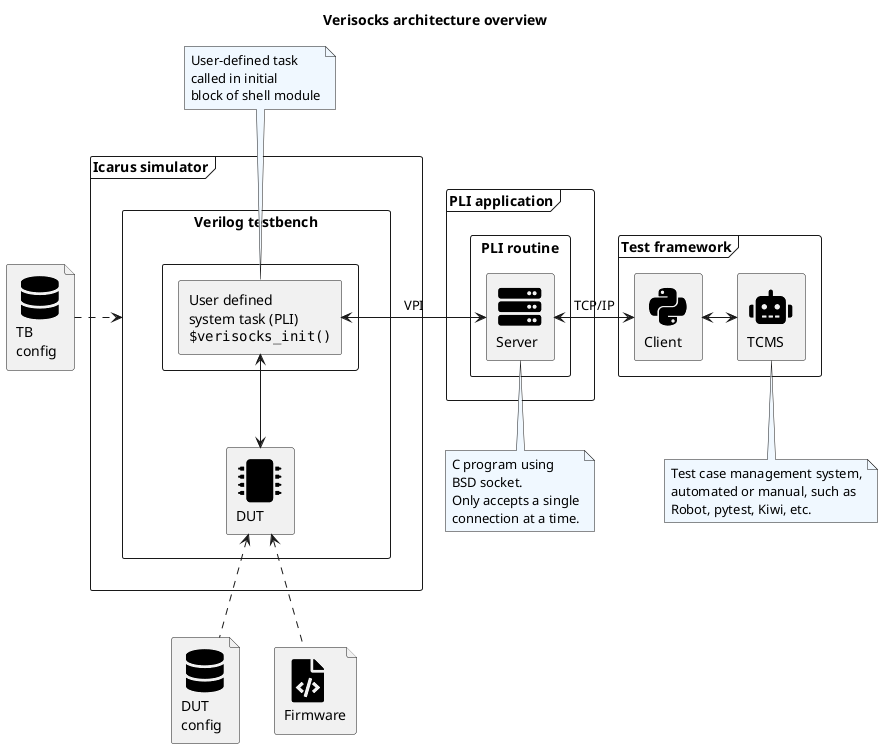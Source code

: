 @startuml verisocks_architecture
title Verisocks architecture overview
' footer "Copyright (c) Jérémie Chabloz - 2022"

!include <tupadr3/font-awesome-5/server>
!include <tupadr3/font-awesome-5/python>
!include <tupadr3/font-awesome-5/robot>
!include <tupadr3/font-awesome-5/database>
!include <tupadr3/font-awesome-5/cogs>
!include <tupadr3/font-awesome-5/file_code>
!include <tupadr3/font-awesome-5/code>
!include <tupadr3/font-awesome-5/microchip>

skinparam NoteBackgroundColor AliceBlue
skinparam ComponentStyle rectangle
skinparam DefaultFontName Helvetica

frame "PLI application" {
    rectangle "PLI routine" {
        rectangle "<$server>\nServer" as tcp_server
    }
}
    
file "<$database>\nTB\nconfig" as cfg_tb
file "<$database>\nDUT\nconfig" as cfg_dut
file "<$file_code>\nFirmware" as fw


frame "Icarus simulator" {
    rectangle "Verilog testbench" as tb {
        [<$microchip>\nDUT] as dut
        rectangle {
            [User defined\nsystem task (PLI)\n""$verisocks_init()""] as task
        }  
    }
}

cfg_tb .right.> tb
cfg_dut .up.> dut

frame "Test framework" as client {
    [<$python>\nClient] as tcp_client
    [<$robot>\nTCMS] as tcms
}

note bottom of tcms
Test case management system,
automated or manual, such as
Robot, pytest, Kiwi, etc.
endnote

note bottom of tcp_server
C program using
BSD socket.
Only accepts a single
connection at a time.
endnote

note top of task
User-defined task
called in initial
block of shell module
endnote

task <--> dut
task <-> tcp_server : VPI
tcp_server <-> tcp_client : TCP/IP
tcms <-left-> tcp_client

fw .up.> dut

@enduml